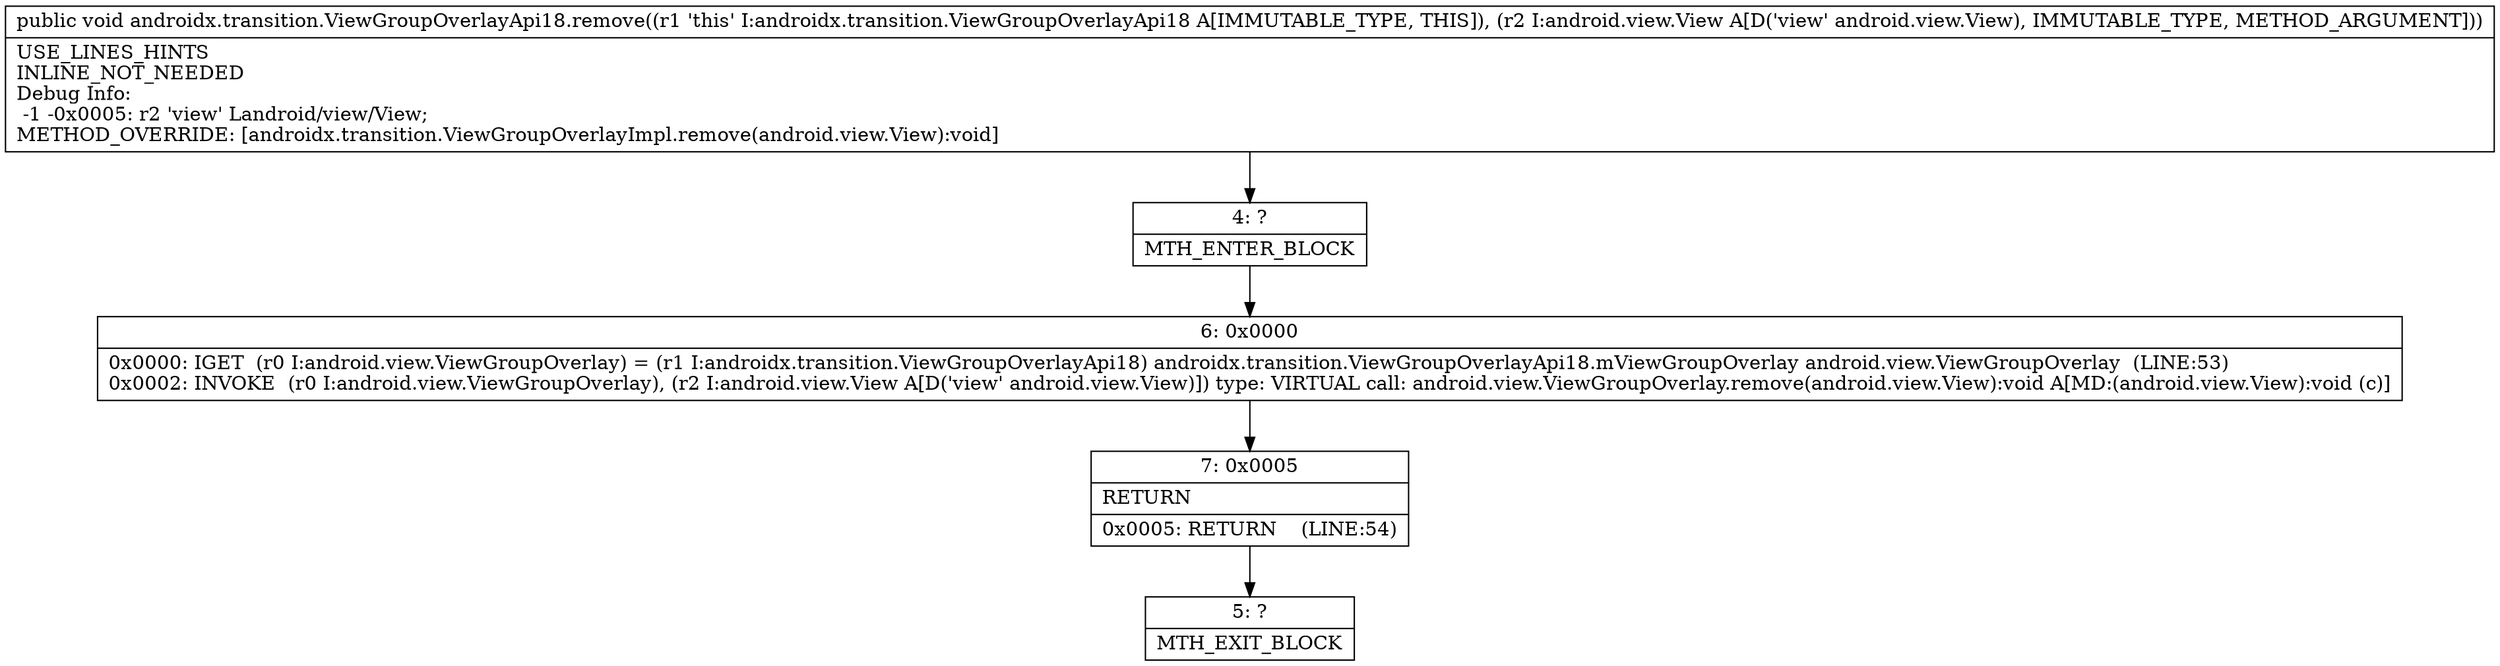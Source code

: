 digraph "CFG forandroidx.transition.ViewGroupOverlayApi18.remove(Landroid\/view\/View;)V" {
Node_4 [shape=record,label="{4\:\ ?|MTH_ENTER_BLOCK\l}"];
Node_6 [shape=record,label="{6\:\ 0x0000|0x0000: IGET  (r0 I:android.view.ViewGroupOverlay) = (r1 I:androidx.transition.ViewGroupOverlayApi18) androidx.transition.ViewGroupOverlayApi18.mViewGroupOverlay android.view.ViewGroupOverlay  (LINE:53)\l0x0002: INVOKE  (r0 I:android.view.ViewGroupOverlay), (r2 I:android.view.View A[D('view' android.view.View)]) type: VIRTUAL call: android.view.ViewGroupOverlay.remove(android.view.View):void A[MD:(android.view.View):void (c)]\l}"];
Node_7 [shape=record,label="{7\:\ 0x0005|RETURN\l|0x0005: RETURN    (LINE:54)\l}"];
Node_5 [shape=record,label="{5\:\ ?|MTH_EXIT_BLOCK\l}"];
MethodNode[shape=record,label="{public void androidx.transition.ViewGroupOverlayApi18.remove((r1 'this' I:androidx.transition.ViewGroupOverlayApi18 A[IMMUTABLE_TYPE, THIS]), (r2 I:android.view.View A[D('view' android.view.View), IMMUTABLE_TYPE, METHOD_ARGUMENT]))  | USE_LINES_HINTS\lINLINE_NOT_NEEDED\lDebug Info:\l  \-1 \-0x0005: r2 'view' Landroid\/view\/View;\lMETHOD_OVERRIDE: [androidx.transition.ViewGroupOverlayImpl.remove(android.view.View):void]\l}"];
MethodNode -> Node_4;Node_4 -> Node_6;
Node_6 -> Node_7;
Node_7 -> Node_5;
}

